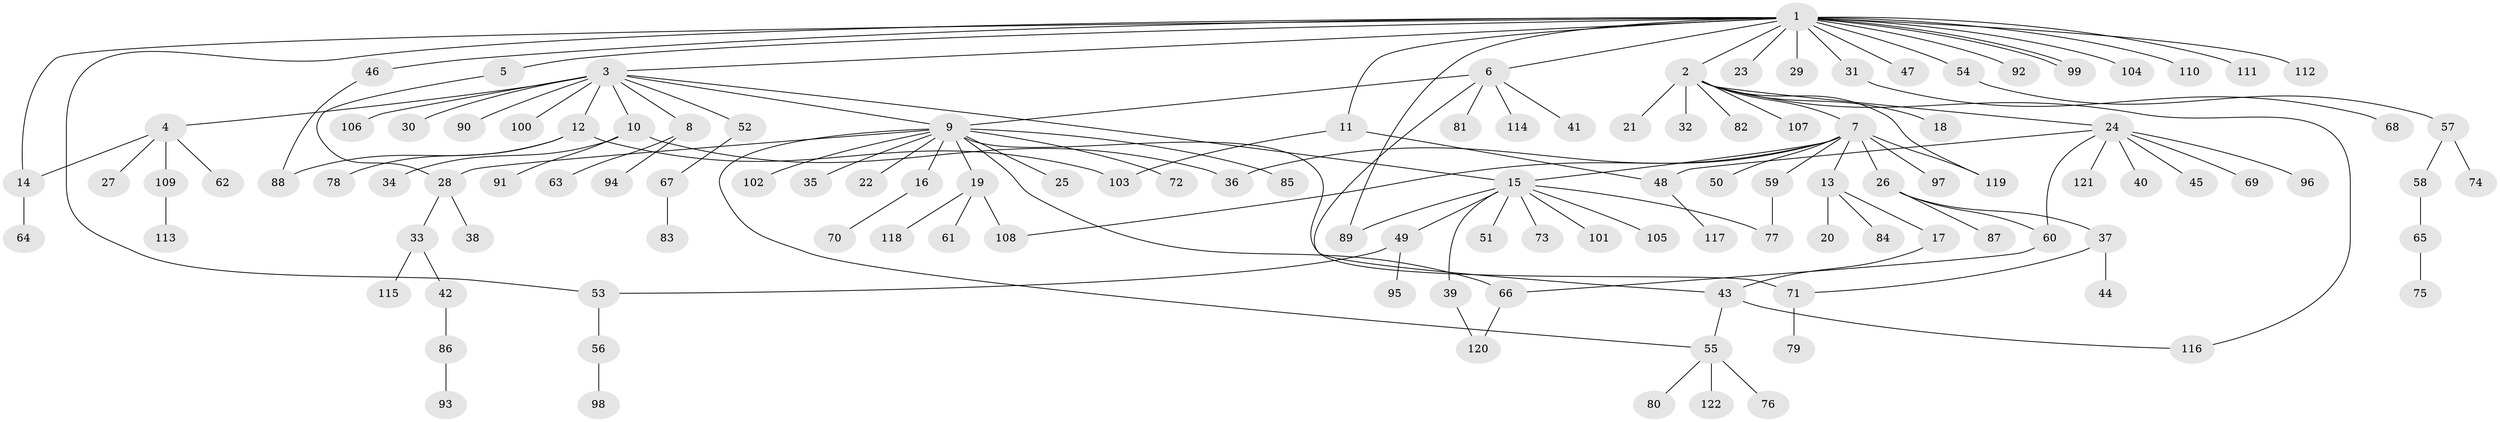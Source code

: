 // Generated by graph-tools (version 1.1) at 2025/25/03/09/25 03:25:57]
// undirected, 122 vertices, 142 edges
graph export_dot {
graph [start="1"]
  node [color=gray90,style=filled];
  1;
  2;
  3;
  4;
  5;
  6;
  7;
  8;
  9;
  10;
  11;
  12;
  13;
  14;
  15;
  16;
  17;
  18;
  19;
  20;
  21;
  22;
  23;
  24;
  25;
  26;
  27;
  28;
  29;
  30;
  31;
  32;
  33;
  34;
  35;
  36;
  37;
  38;
  39;
  40;
  41;
  42;
  43;
  44;
  45;
  46;
  47;
  48;
  49;
  50;
  51;
  52;
  53;
  54;
  55;
  56;
  57;
  58;
  59;
  60;
  61;
  62;
  63;
  64;
  65;
  66;
  67;
  68;
  69;
  70;
  71;
  72;
  73;
  74;
  75;
  76;
  77;
  78;
  79;
  80;
  81;
  82;
  83;
  84;
  85;
  86;
  87;
  88;
  89;
  90;
  91;
  92;
  93;
  94;
  95;
  96;
  97;
  98;
  99;
  100;
  101;
  102;
  103;
  104;
  105;
  106;
  107;
  108;
  109;
  110;
  111;
  112;
  113;
  114;
  115;
  116;
  117;
  118;
  119;
  120;
  121;
  122;
  1 -- 2;
  1 -- 3;
  1 -- 5;
  1 -- 6;
  1 -- 11;
  1 -- 14;
  1 -- 23;
  1 -- 29;
  1 -- 31;
  1 -- 46;
  1 -- 47;
  1 -- 53;
  1 -- 54;
  1 -- 89;
  1 -- 92;
  1 -- 99;
  1 -- 99;
  1 -- 104;
  1 -- 110;
  1 -- 111;
  1 -- 112;
  2 -- 7;
  2 -- 18;
  2 -- 21;
  2 -- 24;
  2 -- 32;
  2 -- 82;
  2 -- 107;
  2 -- 116;
  2 -- 119;
  3 -- 4;
  3 -- 8;
  3 -- 9;
  3 -- 10;
  3 -- 12;
  3 -- 15;
  3 -- 30;
  3 -- 52;
  3 -- 90;
  3 -- 100;
  3 -- 106;
  4 -- 14;
  4 -- 27;
  4 -- 62;
  4 -- 109;
  5 -- 28;
  6 -- 9;
  6 -- 41;
  6 -- 43;
  6 -- 81;
  6 -- 114;
  7 -- 13;
  7 -- 15;
  7 -- 26;
  7 -- 36;
  7 -- 50;
  7 -- 59;
  7 -- 97;
  7 -- 108;
  7 -- 119;
  8 -- 63;
  8 -- 94;
  9 -- 16;
  9 -- 19;
  9 -- 22;
  9 -- 25;
  9 -- 28;
  9 -- 35;
  9 -- 55;
  9 -- 66;
  9 -- 71;
  9 -- 72;
  9 -- 85;
  9 -- 102;
  10 -- 34;
  10 -- 36;
  10 -- 91;
  11 -- 48;
  11 -- 103;
  12 -- 78;
  12 -- 88;
  12 -- 103;
  13 -- 17;
  13 -- 20;
  13 -- 84;
  14 -- 64;
  15 -- 39;
  15 -- 49;
  15 -- 51;
  15 -- 73;
  15 -- 77;
  15 -- 89;
  15 -- 101;
  15 -- 105;
  16 -- 70;
  17 -- 43;
  19 -- 61;
  19 -- 108;
  19 -- 118;
  24 -- 40;
  24 -- 45;
  24 -- 48;
  24 -- 60;
  24 -- 69;
  24 -- 96;
  24 -- 121;
  26 -- 37;
  26 -- 60;
  26 -- 87;
  28 -- 33;
  28 -- 38;
  31 -- 68;
  33 -- 42;
  33 -- 115;
  37 -- 44;
  37 -- 71;
  39 -- 120;
  42 -- 86;
  43 -- 55;
  43 -- 116;
  46 -- 88;
  48 -- 117;
  49 -- 53;
  49 -- 95;
  52 -- 67;
  53 -- 56;
  54 -- 57;
  55 -- 76;
  55 -- 80;
  55 -- 122;
  56 -- 98;
  57 -- 58;
  57 -- 74;
  58 -- 65;
  59 -- 77;
  60 -- 66;
  65 -- 75;
  66 -- 120;
  67 -- 83;
  71 -- 79;
  86 -- 93;
  109 -- 113;
}
